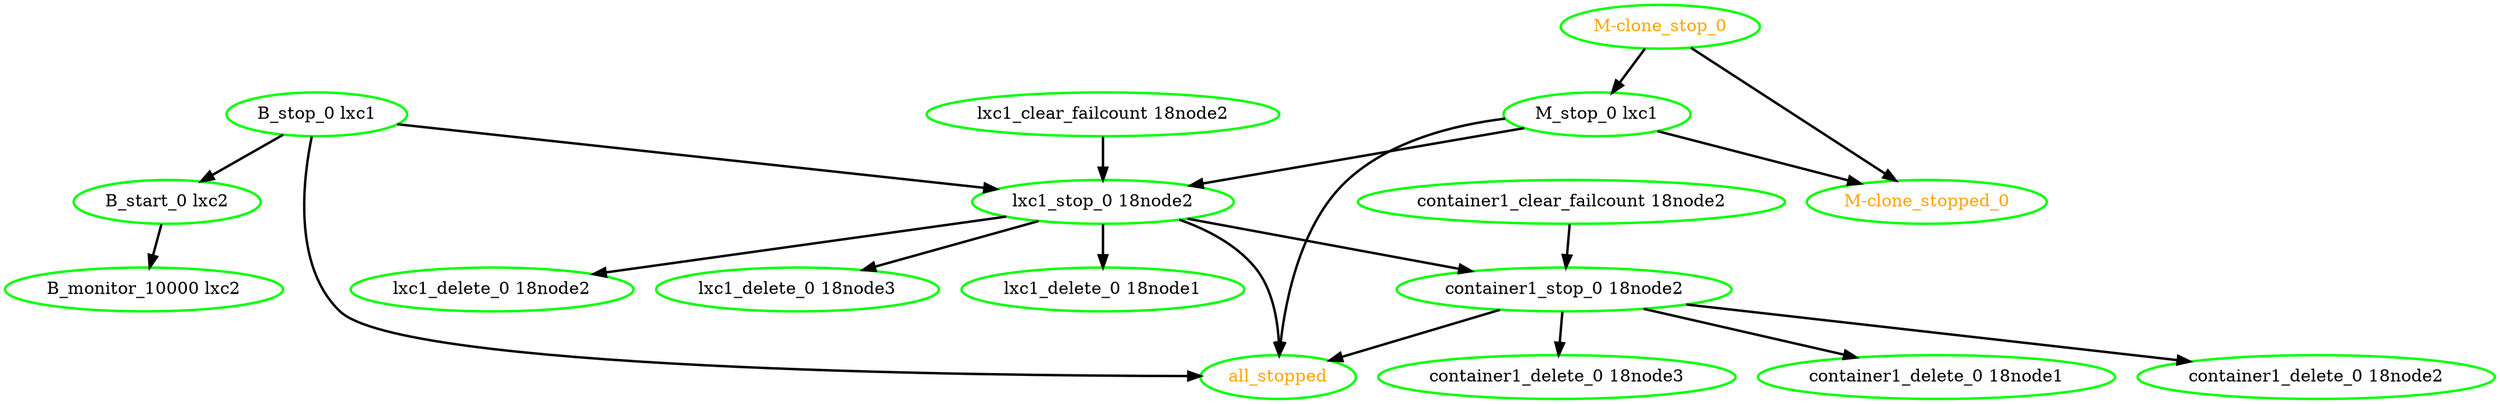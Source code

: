  digraph "g" {
"B_monitor_10000 lxc2" [ style=bold color="green" fontcolor="black"]
"B_start_0 lxc2" -> "B_monitor_10000 lxc2" [ style = bold]
"B_start_0 lxc2" [ style=bold color="green" fontcolor="black"]
"B_stop_0 lxc1" -> "B_start_0 lxc2" [ style = bold]
"B_stop_0 lxc1" -> "all_stopped" [ style = bold]
"B_stop_0 lxc1" -> "lxc1_stop_0 18node2" [ style = bold]
"B_stop_0 lxc1" [ style=bold color="green" fontcolor="black"]
"M-clone_stop_0" -> "M-clone_stopped_0" [ style = bold]
"M-clone_stop_0" -> "M_stop_0 lxc1" [ style = bold]
"M-clone_stop_0" [ style=bold color="green" fontcolor="orange"]
"M-clone_stopped_0" [ style=bold color="green" fontcolor="orange"]
"M_stop_0 lxc1" -> "M-clone_stopped_0" [ style = bold]
"M_stop_0 lxc1" -> "all_stopped" [ style = bold]
"M_stop_0 lxc1" -> "lxc1_stop_0 18node2" [ style = bold]
"M_stop_0 lxc1" [ style=bold color="green" fontcolor="black"]
"all_stopped" [ style=bold color="green" fontcolor="orange"]
"container1_clear_failcount 18node2" -> "container1_stop_0 18node2" [ style = bold]
"container1_clear_failcount 18node2" [ style=bold color="green" fontcolor="black"]
"container1_delete_0 18node1" [ style=bold color="green" fontcolor="black"]
"container1_delete_0 18node2" [ style=bold color="green" fontcolor="black"]
"container1_delete_0 18node3" [ style=bold color="green" fontcolor="black"]
"container1_stop_0 18node2" -> "all_stopped" [ style = bold]
"container1_stop_0 18node2" -> "container1_delete_0 18node1" [ style = bold]
"container1_stop_0 18node2" -> "container1_delete_0 18node2" [ style = bold]
"container1_stop_0 18node2" -> "container1_delete_0 18node3" [ style = bold]
"container1_stop_0 18node2" [ style=bold color="green" fontcolor="black"]
"lxc1_clear_failcount 18node2" -> "lxc1_stop_0 18node2" [ style = bold]
"lxc1_clear_failcount 18node2" [ style=bold color="green" fontcolor="black"]
"lxc1_delete_0 18node1" [ style=bold color="green" fontcolor="black"]
"lxc1_delete_0 18node2" [ style=bold color="green" fontcolor="black"]
"lxc1_delete_0 18node3" [ style=bold color="green" fontcolor="black"]
"lxc1_stop_0 18node2" -> "all_stopped" [ style = bold]
"lxc1_stop_0 18node2" -> "container1_stop_0 18node2" [ style = bold]
"lxc1_stop_0 18node2" -> "lxc1_delete_0 18node1" [ style = bold]
"lxc1_stop_0 18node2" -> "lxc1_delete_0 18node2" [ style = bold]
"lxc1_stop_0 18node2" -> "lxc1_delete_0 18node3" [ style = bold]
"lxc1_stop_0 18node2" [ style=bold color="green" fontcolor="black"]
}
